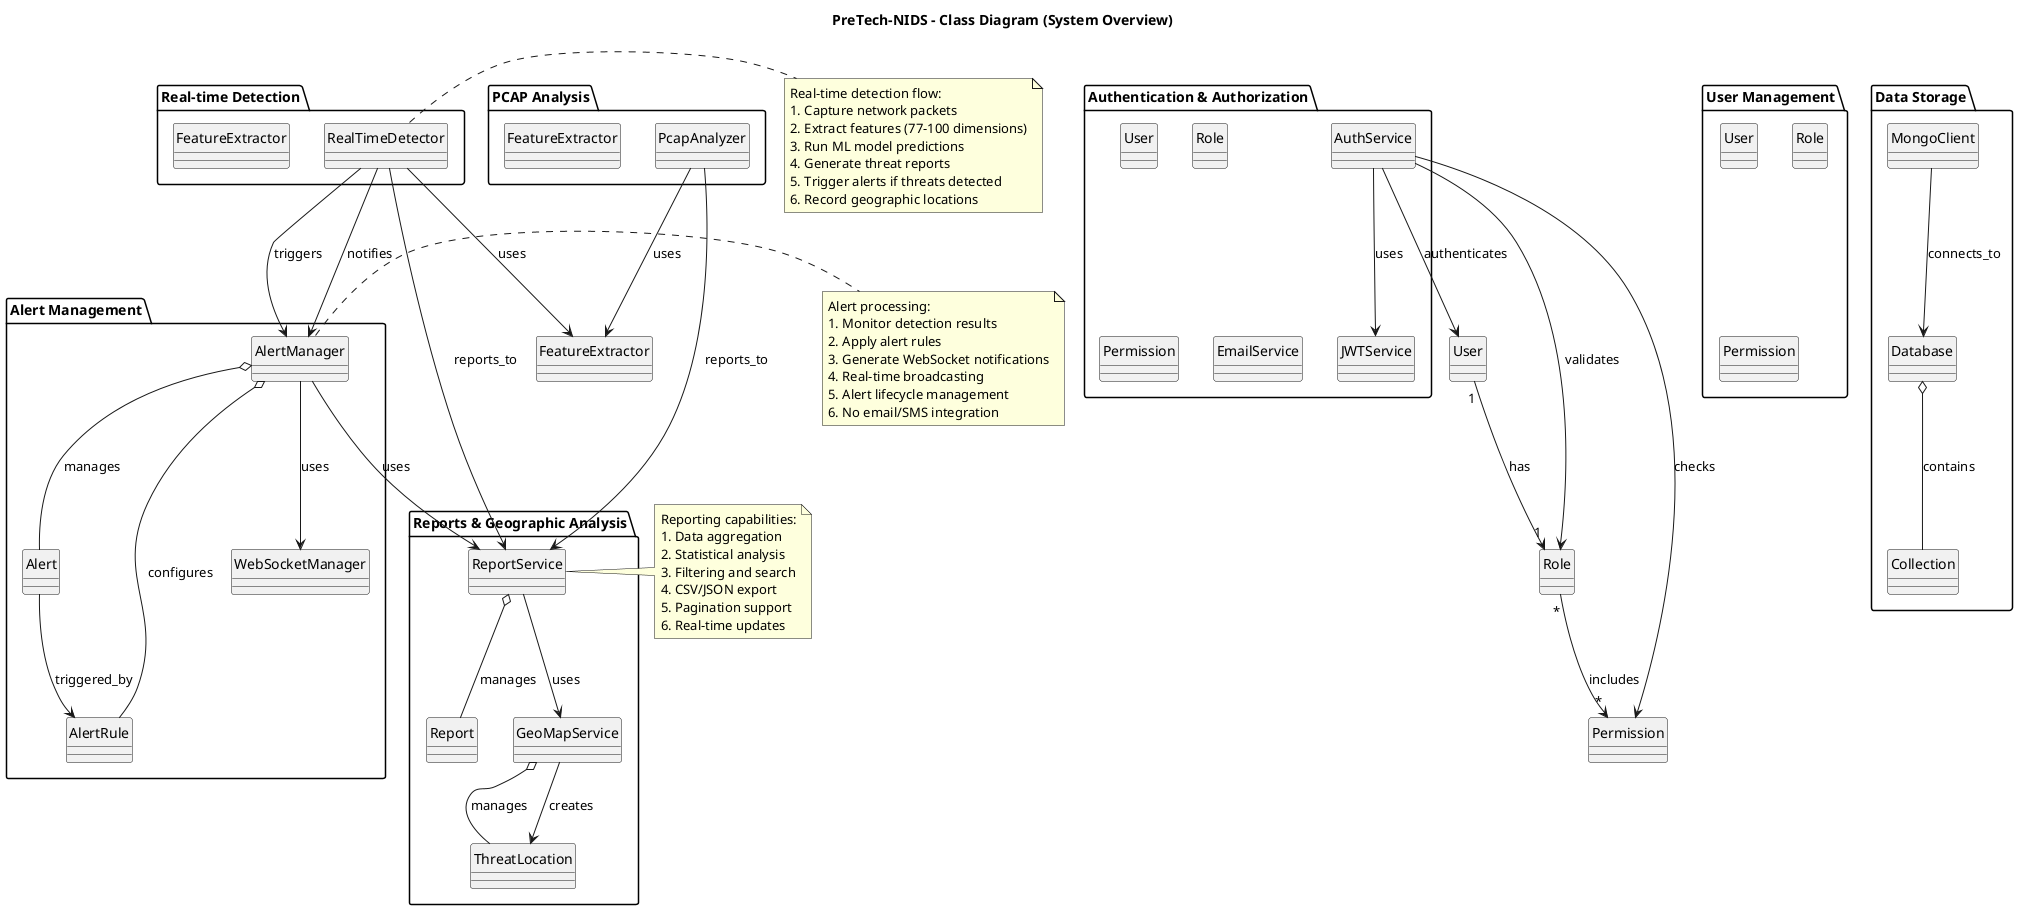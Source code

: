 @startuml
title PreTech-NIDS - Class Diagram (System Overview)
hide circle

package "Authentication & Authorization" {
  class User
  class Role
  class Permission
  class AuthService
  class EmailService
  class JWTService
}

package "Real-time Detection" {
  class RealTimeDetector
  class FeatureExtractor
}

package "Alert Management" {
  class AlertManager
  class Alert
  class AlertRule
  class WebSocketManager
}

package "Reports & Geographic Analysis" {
  class ReportService
  class Report
  class GeoMapService
  class ThreatLocation
}

package "Data Storage" {
  class MongoClient
  class Database
  class Collection
}

package "PCAP Analysis" {
  class PcapAnalyzer
  class FeatureExtractor
}

package "User Management" {
  class User
  class Role
  class Permission
}

' Core relationships
User "1" --> "1" Role : has
Role "*" --> "*" Permission : includes
AuthService --> User : authenticates
AuthService --> Role : validates
AuthService --> Permission : checks

RealTimeDetector --> FeatureExtractor : uses
RealTimeDetector --> ReportService : reports_to
RealTimeDetector --> AlertManager : triggers

AlertManager o-- Alert : manages
AlertManager o-- AlertRule : configures
AlertManager --> WebSocketManager : uses
Alert --> AlertRule : triggered_by

ReportService o-- Report : manages
GeoMapService o-- ThreatLocation : manages
ReportService --> GeoMapService : uses

MongoClient --> Database : connects_to
Database o-- Collection : contains

PcapAnalyzer --> FeatureExtractor : uses
PcapAnalyzer --> ReportService : reports_to

' Service dependencies
AuthService --> JWTService : uses

AlertManager --> ReportService : uses
GeoMapService --> ThreatLocation : creates
RealTimeDetector --> AlertManager : notifies

' Data flow
note right of RealTimeDetector
  Real-time detection flow:
  1. Capture network packets
  2. Extract features (77-100 dimensions)
  3. Run ML model predictions
  4. Generate threat reports
  5. Trigger alerts if threats detected
  6. Record geographic locations
end note

note right of AlertManager
  Alert processing:
  1. Monitor detection results
  2. Apply alert rules
  3. Generate WebSocket notifications
  4. Real-time broadcasting
  5. Alert lifecycle management
  6. No email/SMS integration
end note

note right of ReportService
  Reporting capabilities:
  1. Data aggregation
  2. Statistical analysis
  3. Filtering and search
  4. CSV/JSON export
  5. Pagination support
  6. Real-time updates
end note

@enduml


